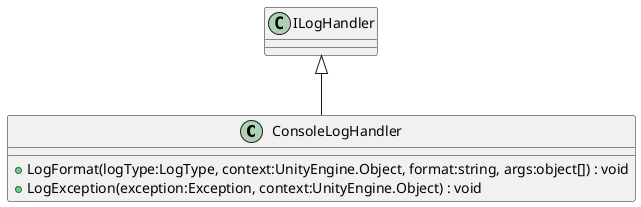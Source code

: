@startuml
class ConsoleLogHandler {
    + LogFormat(logType:LogType, context:UnityEngine.Object, format:string, args:object[]) : void
    + LogException(exception:Exception, context:UnityEngine.Object) : void
}
ILogHandler <|-- ConsoleLogHandler
@enduml

